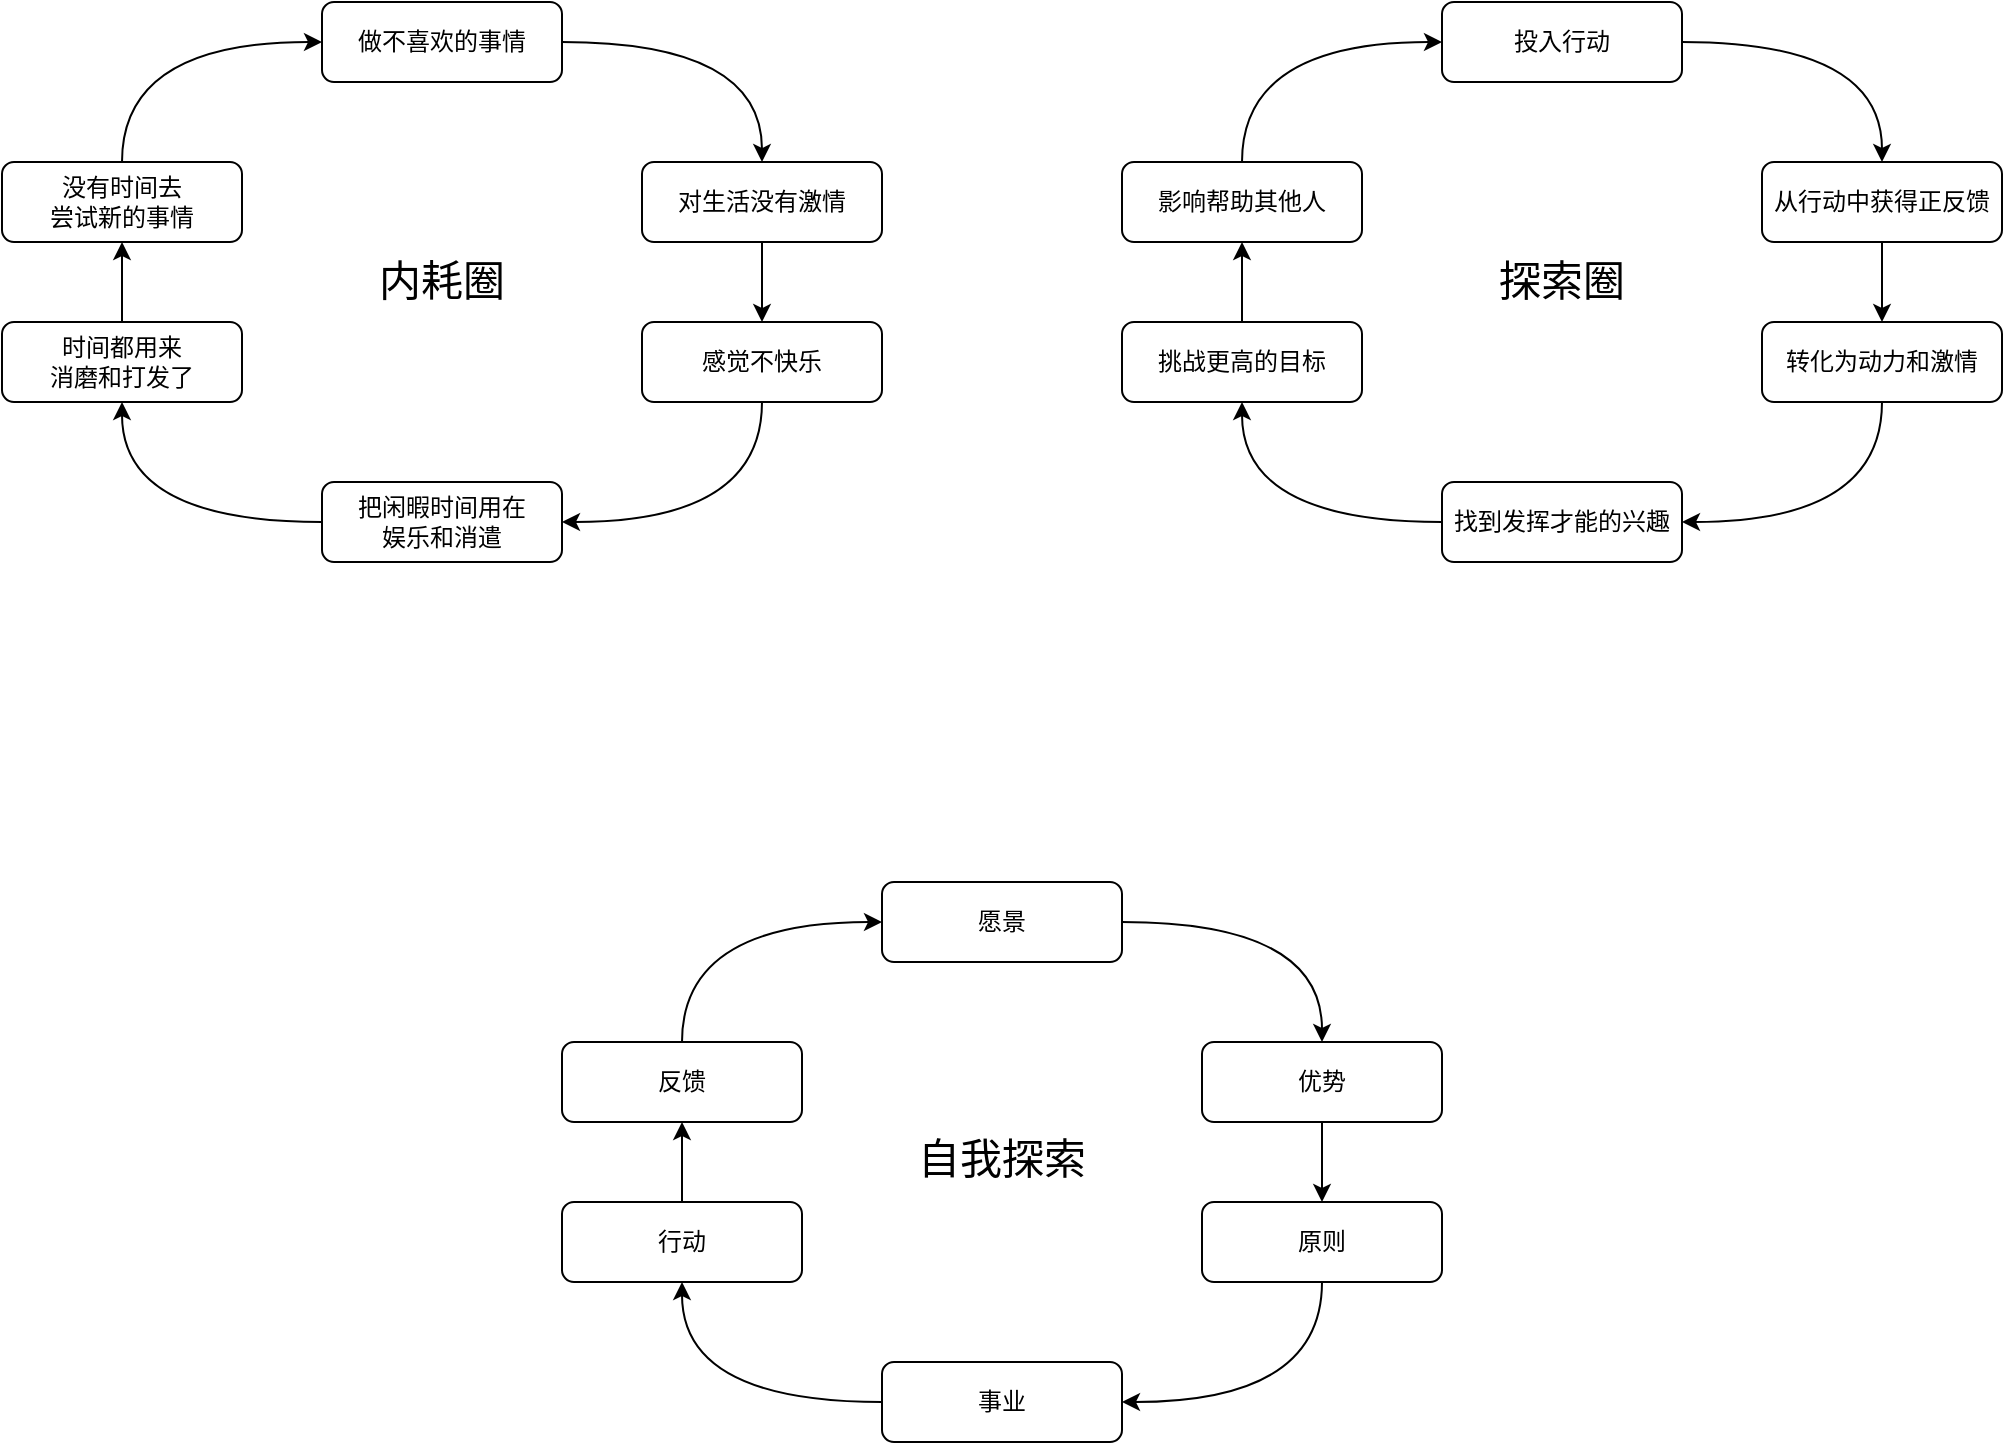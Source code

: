 <mxfile version="24.4.0" type="github">
  <diagram name="第 1 页" id="0kq8UOiedJtzS0gR8iW6">
    <mxGraphModel dx="836" dy="437" grid="1" gridSize="10" guides="1" tooltips="1" connect="1" arrows="1" fold="1" page="1" pageScale="1" pageWidth="827" pageHeight="1169" math="0" shadow="0">
      <root>
        <mxCell id="0" />
        <mxCell id="1" parent="0" />
        <mxCell id="VAt3fNBsJgaOTjMqSgV4-10" style="edgeStyle=orthogonalEdgeStyle;rounded=0;orthogonalLoop=1;jettySize=auto;html=1;curved=1;" edge="1" parent="1" source="VAt3fNBsJgaOTjMqSgV4-4" target="VAt3fNBsJgaOTjMqSgV4-5">
          <mxGeometry relative="1" as="geometry" />
        </mxCell>
        <mxCell id="VAt3fNBsJgaOTjMqSgV4-4" value="做不喜欢的事情" style="rounded=1;whiteSpace=wrap;html=1;" vertex="1" parent="1">
          <mxGeometry x="280" y="40" width="120" height="40" as="geometry" />
        </mxCell>
        <mxCell id="VAt3fNBsJgaOTjMqSgV4-11" style="edgeStyle=orthogonalEdgeStyle;curved=1;rounded=0;orthogonalLoop=1;jettySize=auto;html=1;strokeColor=default;align=center;verticalAlign=middle;fontFamily=Helvetica;fontSize=11;fontColor=default;labelBackgroundColor=default;endArrow=classic;" edge="1" parent="1" source="VAt3fNBsJgaOTjMqSgV4-5" target="VAt3fNBsJgaOTjMqSgV4-6">
          <mxGeometry relative="1" as="geometry" />
        </mxCell>
        <mxCell id="VAt3fNBsJgaOTjMqSgV4-5" value="对生活没有激情" style="rounded=1;whiteSpace=wrap;html=1;" vertex="1" parent="1">
          <mxGeometry x="440" y="120" width="120" height="40" as="geometry" />
        </mxCell>
        <mxCell id="VAt3fNBsJgaOTjMqSgV4-16" style="edgeStyle=orthogonalEdgeStyle;curved=1;rounded=0;orthogonalLoop=1;jettySize=auto;html=1;entryX=1;entryY=0.5;entryDx=0;entryDy=0;strokeColor=default;align=center;verticalAlign=middle;fontFamily=Helvetica;fontSize=11;fontColor=default;labelBackgroundColor=default;endArrow=classic;" edge="1" parent="1" source="VAt3fNBsJgaOTjMqSgV4-6" target="VAt3fNBsJgaOTjMqSgV4-7">
          <mxGeometry relative="1" as="geometry">
            <Array as="points">
              <mxPoint x="500" y="300" />
            </Array>
          </mxGeometry>
        </mxCell>
        <mxCell id="VAt3fNBsJgaOTjMqSgV4-6" value="感觉不快乐" style="rounded=1;whiteSpace=wrap;html=1;" vertex="1" parent="1">
          <mxGeometry x="440" y="200" width="120" height="40" as="geometry" />
        </mxCell>
        <mxCell id="VAt3fNBsJgaOTjMqSgV4-13" style="edgeStyle=orthogonalEdgeStyle;curved=1;rounded=0;orthogonalLoop=1;jettySize=auto;html=1;entryX=0.5;entryY=1;entryDx=0;entryDy=0;strokeColor=default;align=center;verticalAlign=middle;fontFamily=Helvetica;fontSize=11;fontColor=default;labelBackgroundColor=default;endArrow=classic;" edge="1" parent="1" source="VAt3fNBsJgaOTjMqSgV4-7" target="VAt3fNBsJgaOTjMqSgV4-8">
          <mxGeometry relative="1" as="geometry" />
        </mxCell>
        <mxCell id="VAt3fNBsJgaOTjMqSgV4-7" value="把闲暇时间用在&lt;br&gt;娱乐和消遣" style="rounded=1;whiteSpace=wrap;html=1;" vertex="1" parent="1">
          <mxGeometry x="280" y="280" width="120" height="40" as="geometry" />
        </mxCell>
        <mxCell id="VAt3fNBsJgaOTjMqSgV4-14" style="edgeStyle=orthogonalEdgeStyle;curved=1;rounded=0;orthogonalLoop=1;jettySize=auto;html=1;entryX=0.5;entryY=1;entryDx=0;entryDy=0;strokeColor=default;align=center;verticalAlign=middle;fontFamily=Helvetica;fontSize=11;fontColor=default;labelBackgroundColor=default;endArrow=classic;" edge="1" parent="1" source="VAt3fNBsJgaOTjMqSgV4-8" target="VAt3fNBsJgaOTjMqSgV4-9">
          <mxGeometry relative="1" as="geometry" />
        </mxCell>
        <mxCell id="VAt3fNBsJgaOTjMqSgV4-8" value="时间都用来&lt;br&gt;消磨和打发了" style="rounded=1;whiteSpace=wrap;html=1;" vertex="1" parent="1">
          <mxGeometry x="120" y="200" width="120" height="40" as="geometry" />
        </mxCell>
        <mxCell id="VAt3fNBsJgaOTjMqSgV4-15" style="edgeStyle=orthogonalEdgeStyle;curved=1;rounded=0;orthogonalLoop=1;jettySize=auto;html=1;entryX=0;entryY=0.5;entryDx=0;entryDy=0;strokeColor=default;align=center;verticalAlign=middle;fontFamily=Helvetica;fontSize=11;fontColor=default;labelBackgroundColor=default;endArrow=classic;" edge="1" parent="1" source="VAt3fNBsJgaOTjMqSgV4-9" target="VAt3fNBsJgaOTjMqSgV4-4">
          <mxGeometry relative="1" as="geometry">
            <Array as="points">
              <mxPoint x="180" y="60" />
            </Array>
          </mxGeometry>
        </mxCell>
        <mxCell id="VAt3fNBsJgaOTjMqSgV4-9" value="没有时间去&lt;br&gt;尝试新的事情" style="rounded=1;whiteSpace=wrap;html=1;" vertex="1" parent="1">
          <mxGeometry x="120" y="120" width="120" height="40" as="geometry" />
        </mxCell>
        <mxCell id="VAt3fNBsJgaOTjMqSgV4-17" style="edgeStyle=orthogonalEdgeStyle;rounded=0;orthogonalLoop=1;jettySize=auto;html=1;curved=1;" edge="1" parent="1" source="VAt3fNBsJgaOTjMqSgV4-18" target="VAt3fNBsJgaOTjMqSgV4-20">
          <mxGeometry relative="1" as="geometry" />
        </mxCell>
        <mxCell id="VAt3fNBsJgaOTjMqSgV4-18" value="投入行动" style="rounded=1;whiteSpace=wrap;html=1;" vertex="1" parent="1">
          <mxGeometry x="840" y="40" width="120" height="40" as="geometry" />
        </mxCell>
        <mxCell id="VAt3fNBsJgaOTjMqSgV4-19" style="edgeStyle=orthogonalEdgeStyle;curved=1;rounded=0;orthogonalLoop=1;jettySize=auto;html=1;strokeColor=default;align=center;verticalAlign=middle;fontFamily=Helvetica;fontSize=11;fontColor=default;labelBackgroundColor=default;endArrow=classic;" edge="1" parent="1" source="VAt3fNBsJgaOTjMqSgV4-20" target="VAt3fNBsJgaOTjMqSgV4-22">
          <mxGeometry relative="1" as="geometry" />
        </mxCell>
        <mxCell id="VAt3fNBsJgaOTjMqSgV4-20" value="从行动中获得正反馈" style="rounded=1;whiteSpace=wrap;html=1;" vertex="1" parent="1">
          <mxGeometry x="1000" y="120" width="120" height="40" as="geometry" />
        </mxCell>
        <mxCell id="VAt3fNBsJgaOTjMqSgV4-21" style="edgeStyle=orthogonalEdgeStyle;curved=1;rounded=0;orthogonalLoop=1;jettySize=auto;html=1;entryX=1;entryY=0.5;entryDx=0;entryDy=0;strokeColor=default;align=center;verticalAlign=middle;fontFamily=Helvetica;fontSize=11;fontColor=default;labelBackgroundColor=default;endArrow=classic;" edge="1" parent="1" source="VAt3fNBsJgaOTjMqSgV4-22" target="VAt3fNBsJgaOTjMqSgV4-24">
          <mxGeometry relative="1" as="geometry">
            <Array as="points">
              <mxPoint x="1060" y="300" />
            </Array>
          </mxGeometry>
        </mxCell>
        <mxCell id="VAt3fNBsJgaOTjMqSgV4-22" value="转化为动力和激情" style="rounded=1;whiteSpace=wrap;html=1;" vertex="1" parent="1">
          <mxGeometry x="1000" y="200" width="120" height="40" as="geometry" />
        </mxCell>
        <mxCell id="VAt3fNBsJgaOTjMqSgV4-23" style="edgeStyle=orthogonalEdgeStyle;curved=1;rounded=0;orthogonalLoop=1;jettySize=auto;html=1;entryX=0.5;entryY=1;entryDx=0;entryDy=0;strokeColor=default;align=center;verticalAlign=middle;fontFamily=Helvetica;fontSize=11;fontColor=default;labelBackgroundColor=default;endArrow=classic;" edge="1" parent="1" source="VAt3fNBsJgaOTjMqSgV4-24" target="VAt3fNBsJgaOTjMqSgV4-26">
          <mxGeometry relative="1" as="geometry" />
        </mxCell>
        <mxCell id="VAt3fNBsJgaOTjMqSgV4-24" value="找到发挥才能的兴趣" style="rounded=1;whiteSpace=wrap;html=1;" vertex="1" parent="1">
          <mxGeometry x="840" y="280" width="120" height="40" as="geometry" />
        </mxCell>
        <mxCell id="VAt3fNBsJgaOTjMqSgV4-25" style="edgeStyle=orthogonalEdgeStyle;curved=1;rounded=0;orthogonalLoop=1;jettySize=auto;html=1;entryX=0.5;entryY=1;entryDx=0;entryDy=0;strokeColor=default;align=center;verticalAlign=middle;fontFamily=Helvetica;fontSize=11;fontColor=default;labelBackgroundColor=default;endArrow=classic;" edge="1" parent="1" source="VAt3fNBsJgaOTjMqSgV4-26" target="VAt3fNBsJgaOTjMqSgV4-28">
          <mxGeometry relative="1" as="geometry" />
        </mxCell>
        <mxCell id="VAt3fNBsJgaOTjMqSgV4-26" value="挑战更高的目标" style="rounded=1;whiteSpace=wrap;html=1;" vertex="1" parent="1">
          <mxGeometry x="680" y="200" width="120" height="40" as="geometry" />
        </mxCell>
        <mxCell id="VAt3fNBsJgaOTjMqSgV4-27" style="edgeStyle=orthogonalEdgeStyle;curved=1;rounded=0;orthogonalLoop=1;jettySize=auto;html=1;entryX=0;entryY=0.5;entryDx=0;entryDy=0;strokeColor=default;align=center;verticalAlign=middle;fontFamily=Helvetica;fontSize=11;fontColor=default;labelBackgroundColor=default;endArrow=classic;" edge="1" parent="1" source="VAt3fNBsJgaOTjMqSgV4-28" target="VAt3fNBsJgaOTjMqSgV4-18">
          <mxGeometry relative="1" as="geometry">
            <Array as="points">
              <mxPoint x="740" y="60" />
            </Array>
          </mxGeometry>
        </mxCell>
        <mxCell id="VAt3fNBsJgaOTjMqSgV4-28" value="影响帮助其他人" style="rounded=1;whiteSpace=wrap;html=1;" vertex="1" parent="1">
          <mxGeometry x="680" y="120" width="120" height="40" as="geometry" />
        </mxCell>
        <mxCell id="VAt3fNBsJgaOTjMqSgV4-29" style="edgeStyle=orthogonalEdgeStyle;rounded=0;orthogonalLoop=1;jettySize=auto;html=1;curved=1;" edge="1" parent="1" source="VAt3fNBsJgaOTjMqSgV4-30" target="VAt3fNBsJgaOTjMqSgV4-32">
          <mxGeometry relative="1" as="geometry" />
        </mxCell>
        <mxCell id="VAt3fNBsJgaOTjMqSgV4-30" value="愿景" style="rounded=1;whiteSpace=wrap;html=1;" vertex="1" parent="1">
          <mxGeometry x="560" y="480" width="120" height="40" as="geometry" />
        </mxCell>
        <mxCell id="VAt3fNBsJgaOTjMqSgV4-31" style="edgeStyle=orthogonalEdgeStyle;curved=1;rounded=0;orthogonalLoop=1;jettySize=auto;html=1;strokeColor=default;align=center;verticalAlign=middle;fontFamily=Helvetica;fontSize=11;fontColor=default;labelBackgroundColor=default;endArrow=classic;" edge="1" parent="1" source="VAt3fNBsJgaOTjMqSgV4-32" target="VAt3fNBsJgaOTjMqSgV4-34">
          <mxGeometry relative="1" as="geometry" />
        </mxCell>
        <mxCell id="VAt3fNBsJgaOTjMqSgV4-32" value="优势" style="rounded=1;whiteSpace=wrap;html=1;" vertex="1" parent="1">
          <mxGeometry x="720" y="560" width="120" height="40" as="geometry" />
        </mxCell>
        <mxCell id="VAt3fNBsJgaOTjMqSgV4-33" style="edgeStyle=orthogonalEdgeStyle;curved=1;rounded=0;orthogonalLoop=1;jettySize=auto;html=1;entryX=1;entryY=0.5;entryDx=0;entryDy=0;strokeColor=default;align=center;verticalAlign=middle;fontFamily=Helvetica;fontSize=11;fontColor=default;labelBackgroundColor=default;endArrow=classic;" edge="1" parent="1" source="VAt3fNBsJgaOTjMqSgV4-34" target="VAt3fNBsJgaOTjMqSgV4-36">
          <mxGeometry relative="1" as="geometry">
            <Array as="points">
              <mxPoint x="780" y="740" />
            </Array>
          </mxGeometry>
        </mxCell>
        <mxCell id="VAt3fNBsJgaOTjMqSgV4-34" value="原则" style="rounded=1;whiteSpace=wrap;html=1;" vertex="1" parent="1">
          <mxGeometry x="720" y="640" width="120" height="40" as="geometry" />
        </mxCell>
        <mxCell id="VAt3fNBsJgaOTjMqSgV4-35" style="edgeStyle=orthogonalEdgeStyle;curved=1;rounded=0;orthogonalLoop=1;jettySize=auto;html=1;entryX=0.5;entryY=1;entryDx=0;entryDy=0;strokeColor=default;align=center;verticalAlign=middle;fontFamily=Helvetica;fontSize=11;fontColor=default;labelBackgroundColor=default;endArrow=classic;" edge="1" parent="1" source="VAt3fNBsJgaOTjMqSgV4-36" target="VAt3fNBsJgaOTjMqSgV4-38">
          <mxGeometry relative="1" as="geometry" />
        </mxCell>
        <mxCell id="VAt3fNBsJgaOTjMqSgV4-36" value="事业" style="rounded=1;whiteSpace=wrap;html=1;" vertex="1" parent="1">
          <mxGeometry x="560" y="720" width="120" height="40" as="geometry" />
        </mxCell>
        <mxCell id="VAt3fNBsJgaOTjMqSgV4-37" style="edgeStyle=orthogonalEdgeStyle;curved=1;rounded=0;orthogonalLoop=1;jettySize=auto;html=1;entryX=0.5;entryY=1;entryDx=0;entryDy=0;strokeColor=default;align=center;verticalAlign=middle;fontFamily=Helvetica;fontSize=11;fontColor=default;labelBackgroundColor=default;endArrow=classic;" edge="1" parent="1" source="VAt3fNBsJgaOTjMqSgV4-38" target="VAt3fNBsJgaOTjMqSgV4-40">
          <mxGeometry relative="1" as="geometry" />
        </mxCell>
        <mxCell id="VAt3fNBsJgaOTjMqSgV4-38" value="行动" style="rounded=1;whiteSpace=wrap;html=1;" vertex="1" parent="1">
          <mxGeometry x="400" y="640" width="120" height="40" as="geometry" />
        </mxCell>
        <mxCell id="VAt3fNBsJgaOTjMqSgV4-39" style="edgeStyle=orthogonalEdgeStyle;curved=1;rounded=0;orthogonalLoop=1;jettySize=auto;html=1;entryX=0;entryY=0.5;entryDx=0;entryDy=0;strokeColor=default;align=center;verticalAlign=middle;fontFamily=Helvetica;fontSize=11;fontColor=default;labelBackgroundColor=default;endArrow=classic;" edge="1" parent="1" source="VAt3fNBsJgaOTjMqSgV4-40" target="VAt3fNBsJgaOTjMqSgV4-30">
          <mxGeometry relative="1" as="geometry">
            <Array as="points">
              <mxPoint x="460" y="500" />
            </Array>
          </mxGeometry>
        </mxCell>
        <mxCell id="VAt3fNBsJgaOTjMqSgV4-40" value="反馈" style="rounded=1;whiteSpace=wrap;html=1;" vertex="1" parent="1">
          <mxGeometry x="400" y="560" width="120" height="40" as="geometry" />
        </mxCell>
        <mxCell id="VAt3fNBsJgaOTjMqSgV4-41" value="&lt;span style=&quot;font-size: 21px;&quot;&gt;内耗圈&lt;/span&gt;" style="text;html=1;align=center;verticalAlign=middle;whiteSpace=wrap;rounded=0;fontFamily=Helvetica;fontSize=11;fontColor=default;labelBackgroundColor=default;" vertex="1" parent="1">
          <mxGeometry x="300" y="164" width="80" height="30" as="geometry" />
        </mxCell>
        <mxCell id="VAt3fNBsJgaOTjMqSgV4-43" value="&lt;span style=&quot;font-size: 21px;&quot;&gt;探索圈&lt;/span&gt;" style="text;html=1;align=center;verticalAlign=middle;whiteSpace=wrap;rounded=0;fontFamily=Helvetica;fontSize=11;fontColor=default;labelBackgroundColor=default;" vertex="1" parent="1">
          <mxGeometry x="860" y="164" width="80" height="30" as="geometry" />
        </mxCell>
        <mxCell id="VAt3fNBsJgaOTjMqSgV4-44" value="&lt;span style=&quot;font-size: 21px;&quot;&gt;自我探索&lt;/span&gt;" style="text;html=1;align=center;verticalAlign=middle;whiteSpace=wrap;rounded=0;fontFamily=Helvetica;fontSize=11;fontColor=default;labelBackgroundColor=default;" vertex="1" parent="1">
          <mxGeometry x="575" y="603" width="90" height="30" as="geometry" />
        </mxCell>
      </root>
    </mxGraphModel>
  </diagram>
</mxfile>
